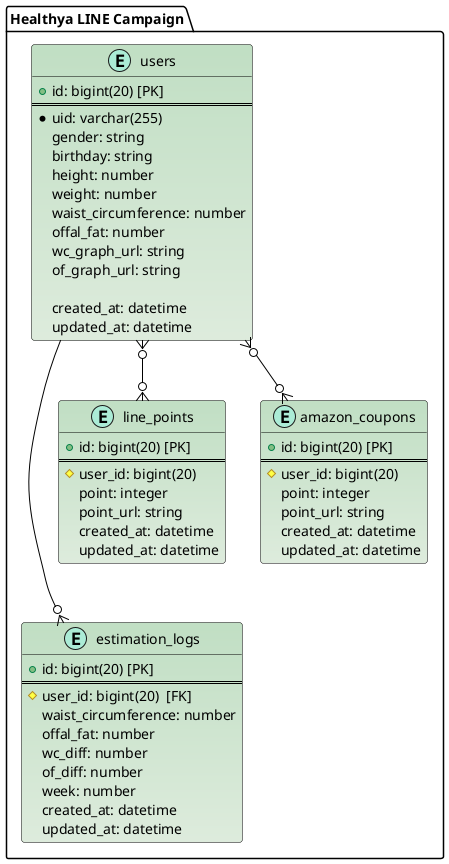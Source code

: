 @startuml

!define COMMON #C1DFC4-DEECDD
!define ENTITY_ICON #ABECD6

skinparam class {
    BorderColor Black
    ArrowColor Black
}

package "Healthya LINE Campaign" as application {
  entity "users" <<E, ENTITY_ICON>> COMMON {
    + id: bigint(20) [PK]
    ==
    * uid: varchar(255)
    gender: string
    birthday: string
    height: number
    weight: number
    waist_circumference: number
    offal_fat: number
    wc_graph_url: string
    of_graph_url: string

    created_at: datetime
    updated_at: datetime
  }

  entity "estimation_logs" <<E, ENTITY_ICON>> COMMON {
    + id: bigint(20) [PK]
    ==
    # user_id: bigint(20)  [FK]
    waist_circumference: number
    offal_fat: number
    wc_diff: number
    of_diff: number
    week: number
    created_at: datetime
    updated_at: datetime
  }

  entity "line_points" <<E, ENTITY_ICON>> COMMON {
    + id: bigint(20) [PK]
    ==
    # user_id: bigint(20)
    point: integer
    point_url: string
    created_at: datetime
    updated_at: datetime
  }

  entity "amazon_coupons" <<E, ENTITY_ICON>> COMMON {
    + id: bigint(20) [PK]
    ==
    # user_id: bigint(20)
    point: integer
    point_url: string
    created_at: datetime
    updated_at: datetime
  }
}

users ---o{ estimation_logs
users }o--o{ line_points
users }o--o{ amazon_coupons

@enduml
